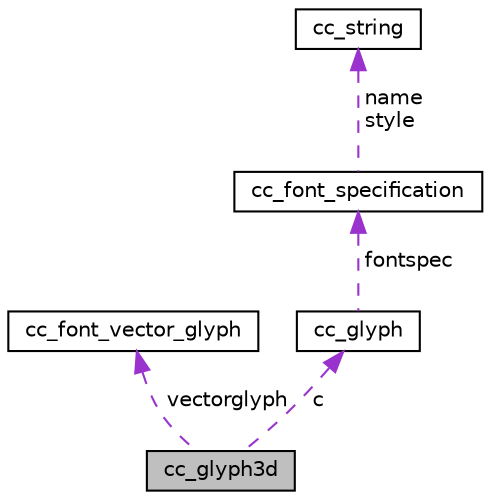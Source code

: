 digraph "cc_glyph3d"
{
 // LATEX_PDF_SIZE
  edge [fontname="Helvetica",fontsize="10",labelfontname="Helvetica",labelfontsize="10"];
  node [fontname="Helvetica",fontsize="10",shape=record];
  Node1 [label="cc_glyph3d",height=0.2,width=0.4,color="black", fillcolor="grey75", style="filled", fontcolor="black",tooltip=" "];
  Node2 -> Node1 [dir="back",color="darkorchid3",fontsize="10",style="dashed",label=" vectorglyph" ,fontname="Helvetica"];
  Node2 [label="cc_font_vector_glyph",height=0.2,width=0.4,color="black", fillcolor="white", style="filled",URL="$structcc__font__vector__glyph.html",tooltip=" "];
  Node3 -> Node1 [dir="back",color="darkorchid3",fontsize="10",style="dashed",label=" c" ,fontname="Helvetica"];
  Node3 [label="cc_glyph",height=0.2,width=0.4,color="black", fillcolor="white", style="filled",URL="$structcc__glyph.html",tooltip=" "];
  Node4 -> Node3 [dir="back",color="darkorchid3",fontsize="10",style="dashed",label=" fontspec" ,fontname="Helvetica"];
  Node4 [label="cc_font_specification",height=0.2,width=0.4,color="black", fillcolor="white", style="filled",URL="$structcc__font__specification.html",tooltip=" "];
  Node5 -> Node4 [dir="back",color="darkorchid3",fontsize="10",style="dashed",label=" name\nstyle" ,fontname="Helvetica"];
  Node5 [label="cc_string",height=0.2,width=0.4,color="black", fillcolor="white", style="filled",URL="$structcc__string.html",tooltip="The cc_string type is a C ADT for ASCII string management."];
}
